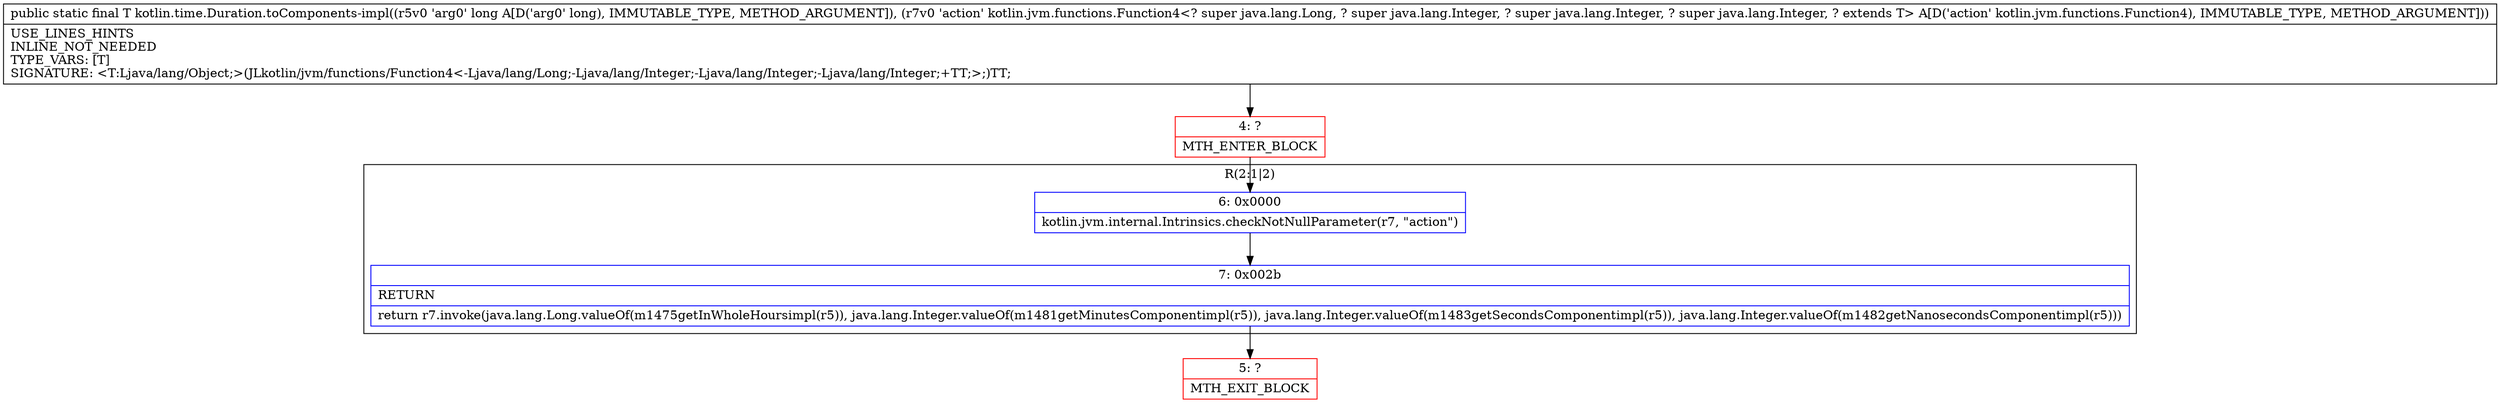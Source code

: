 digraph "CFG forkotlin.time.Duration.toComponents\-impl(JLkotlin\/jvm\/functions\/Function4;)Ljava\/lang\/Object;" {
subgraph cluster_Region_974071072 {
label = "R(2:1|2)";
node [shape=record,color=blue];
Node_6 [shape=record,label="{6\:\ 0x0000|kotlin.jvm.internal.Intrinsics.checkNotNullParameter(r7, \"action\")\l}"];
Node_7 [shape=record,label="{7\:\ 0x002b|RETURN\l|return r7.invoke(java.lang.Long.valueOf(m1475getInWholeHoursimpl(r5)), java.lang.Integer.valueOf(m1481getMinutesComponentimpl(r5)), java.lang.Integer.valueOf(m1483getSecondsComponentimpl(r5)), java.lang.Integer.valueOf(m1482getNanosecondsComponentimpl(r5)))\l}"];
}
Node_4 [shape=record,color=red,label="{4\:\ ?|MTH_ENTER_BLOCK\l}"];
Node_5 [shape=record,color=red,label="{5\:\ ?|MTH_EXIT_BLOCK\l}"];
MethodNode[shape=record,label="{public static final T kotlin.time.Duration.toComponents\-impl((r5v0 'arg0' long A[D('arg0' long), IMMUTABLE_TYPE, METHOD_ARGUMENT]), (r7v0 'action' kotlin.jvm.functions.Function4\<? super java.lang.Long, ? super java.lang.Integer, ? super java.lang.Integer, ? super java.lang.Integer, ? extends T\> A[D('action' kotlin.jvm.functions.Function4), IMMUTABLE_TYPE, METHOD_ARGUMENT]))  | USE_LINES_HINTS\lINLINE_NOT_NEEDED\lTYPE_VARS: [T]\lSIGNATURE: \<T:Ljava\/lang\/Object;\>(JLkotlin\/jvm\/functions\/Function4\<\-Ljava\/lang\/Long;\-Ljava\/lang\/Integer;\-Ljava\/lang\/Integer;\-Ljava\/lang\/Integer;+TT;\>;)TT;\l}"];
MethodNode -> Node_4;Node_6 -> Node_7;
Node_7 -> Node_5;
Node_4 -> Node_6;
}

